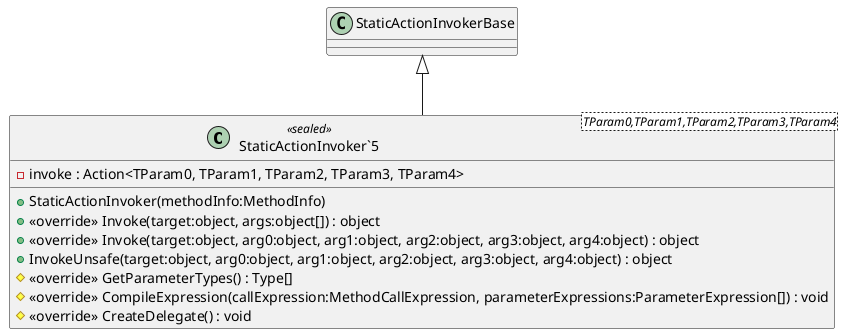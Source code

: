@startuml
class "StaticActionInvoker`5"<TParam0,TParam1,TParam2,TParam3,TParam4> <<sealed>> {
    + StaticActionInvoker(methodInfo:MethodInfo)
    - invoke : Action<TParam0, TParam1, TParam2, TParam3, TParam4>
    + <<override>> Invoke(target:object, args:object[]) : object
    + <<override>> Invoke(target:object, arg0:object, arg1:object, arg2:object, arg3:object, arg4:object) : object
    + InvokeUnsafe(target:object, arg0:object, arg1:object, arg2:object, arg3:object, arg4:object) : object
    # <<override>> GetParameterTypes() : Type[]
    # <<override>> CompileExpression(callExpression:MethodCallExpression, parameterExpressions:ParameterExpression[]) : void
    # <<override>> CreateDelegate() : void
}
StaticActionInvokerBase <|-- "StaticActionInvoker`5"
@enduml
